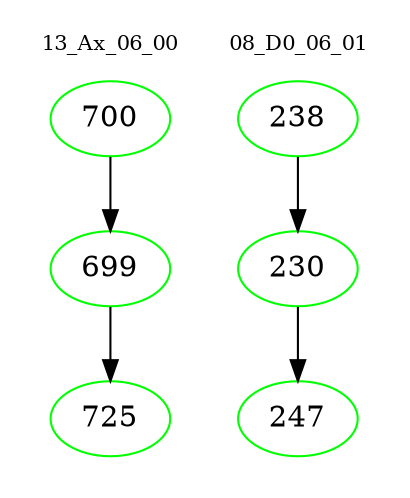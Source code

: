 digraph{
subgraph cluster_0 {
color = white
label = "13_Ax_06_00";
fontsize=10;
T0_700 [label="700", color="green"]
T0_700 -> T0_699 [color="black"]
T0_699 [label="699", color="green"]
T0_699 -> T0_725 [color="black"]
T0_725 [label="725", color="green"]
}
subgraph cluster_1 {
color = white
label = "08_D0_06_01";
fontsize=10;
T1_238 [label="238", color="green"]
T1_238 -> T1_230 [color="black"]
T1_230 [label="230", color="green"]
T1_230 -> T1_247 [color="black"]
T1_247 [label="247", color="green"]
}
}
